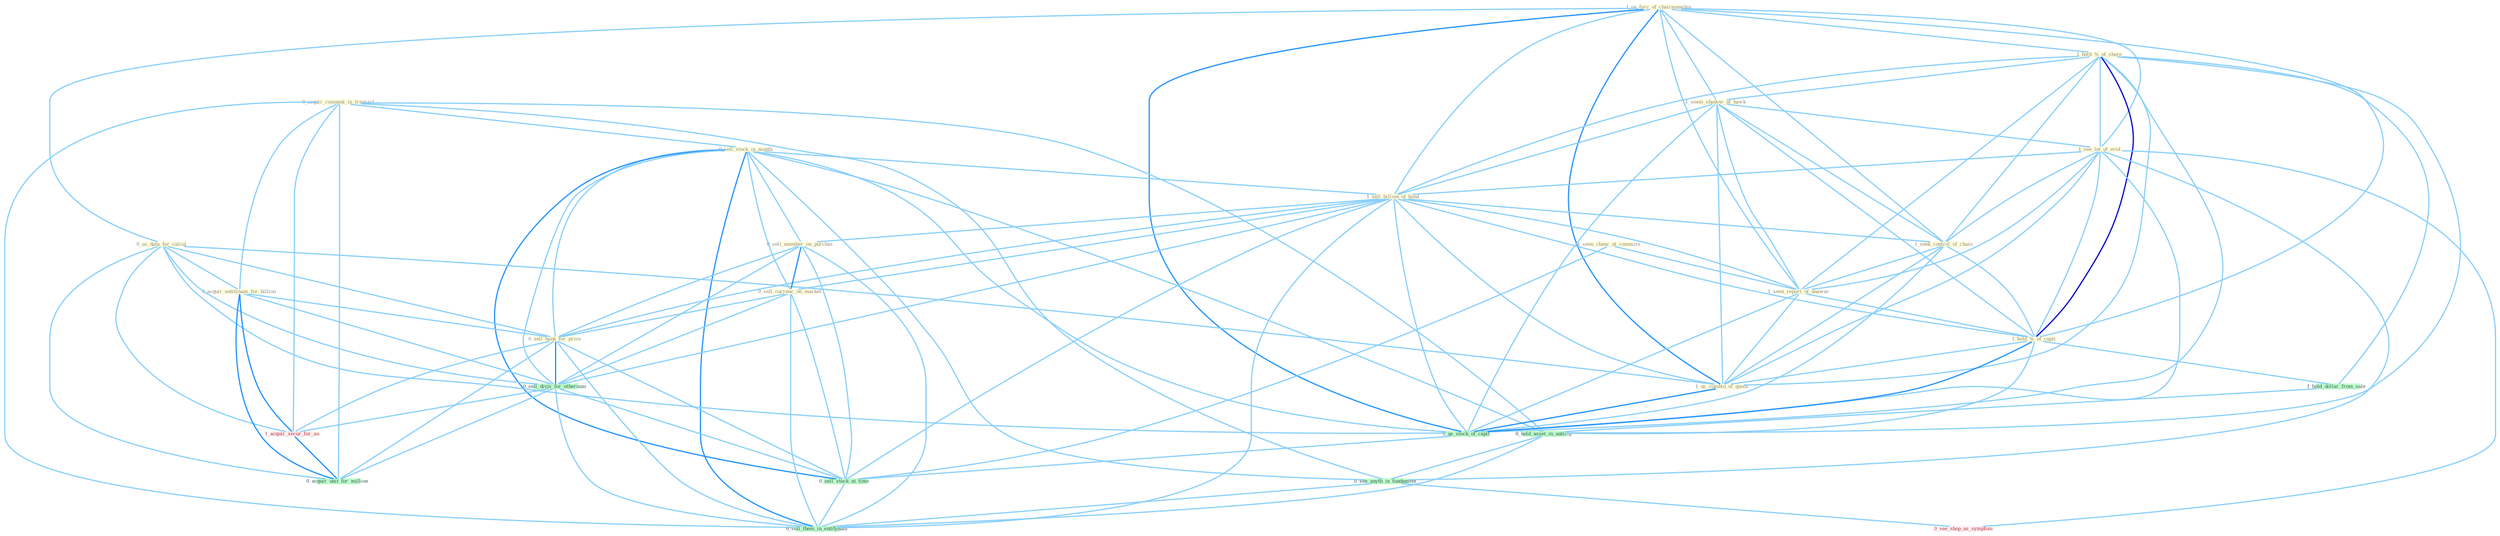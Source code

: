 Graph G{ 
    node
    [shape=polygon,style=filled,width=.5,height=.06,color="#BDFCC9",fixedsize=true,fontsize=4,
    fontcolor="#2f4f4f"];
    {node
    [color="#ffffe0", fontcolor="#8b7d6b"] "1_us_forc_of_chairmanship " "1_hold_%_of_share " "1_seen_chanc_at_commiss " "1_seem_shadow_of_hawk " "1_see_lot_of_evid " "0_acquir_compani_in_transact " "0_sell_stock_in_month " "1_sell_billion_of_bond " "0_us_data_for_calcul " "0_acquir_entitynam_for_billion " "0_sell_member_on_purchas " "0_sell_currenc_on_market " "0_sell_bank_for_price " "1_seek_control_of_chain " "1_seen_report_of_unawar " "1_hold_%_of_capit " "1_us_combin_of_quota "}
{node [color="#fff0f5", fontcolor="#b22222"] "1_acquir_secur_for_an " "0_see_shop_as_symptom "}
edge [color="#B0E2FF"];

	"1_us_forc_of_chairmanship " -- "1_hold_%_of_share " [w="1", color="#87cefa" ];
	"1_us_forc_of_chairmanship " -- "1_seem_shadow_of_hawk " [w="1", color="#87cefa" ];
	"1_us_forc_of_chairmanship " -- "1_see_lot_of_evid " [w="1", color="#87cefa" ];
	"1_us_forc_of_chairmanship " -- "1_sell_billion_of_bond " [w="1", color="#87cefa" ];
	"1_us_forc_of_chairmanship " -- "0_us_data_for_calcul " [w="1", color="#87cefa" ];
	"1_us_forc_of_chairmanship " -- "1_seek_control_of_chain " [w="1", color="#87cefa" ];
	"1_us_forc_of_chairmanship " -- "1_seen_report_of_unawar " [w="1", color="#87cefa" ];
	"1_us_forc_of_chairmanship " -- "1_hold_%_of_capit " [w="1", color="#87cefa" ];
	"1_us_forc_of_chairmanship " -- "1_us_combin_of_quota " [w="2", color="#1e90ff" , len=0.8];
	"1_us_forc_of_chairmanship " -- "1_us_stock_of_capit " [w="2", color="#1e90ff" , len=0.8];
	"1_hold_%_of_share " -- "1_seem_shadow_of_hawk " [w="1", color="#87cefa" ];
	"1_hold_%_of_share " -- "1_see_lot_of_evid " [w="1", color="#87cefa" ];
	"1_hold_%_of_share " -- "1_sell_billion_of_bond " [w="1", color="#87cefa" ];
	"1_hold_%_of_share " -- "1_seek_control_of_chain " [w="1", color="#87cefa" ];
	"1_hold_%_of_share " -- "1_seen_report_of_unawar " [w="1", color="#87cefa" ];
	"1_hold_%_of_share " -- "1_hold_%_of_capit " [w="3", color="#0000cd" , len=0.6];
	"1_hold_%_of_share " -- "1_us_combin_of_quota " [w="1", color="#87cefa" ];
	"1_hold_%_of_share " -- "1_us_stock_of_capit " [w="1", color="#87cefa" ];
	"1_hold_%_of_share " -- "1_hold_dollar_from_sale " [w="1", color="#87cefa" ];
	"1_hold_%_of_share " -- "0_hold_asset_in_anticip " [w="1", color="#87cefa" ];
	"1_seen_chanc_at_commiss " -- "1_seen_report_of_unawar " [w="1", color="#87cefa" ];
	"1_seen_chanc_at_commiss " -- "0_sell_stock_at_time " [w="1", color="#87cefa" ];
	"1_seem_shadow_of_hawk " -- "1_see_lot_of_evid " [w="1", color="#87cefa" ];
	"1_seem_shadow_of_hawk " -- "1_sell_billion_of_bond " [w="1", color="#87cefa" ];
	"1_seem_shadow_of_hawk " -- "1_seek_control_of_chain " [w="1", color="#87cefa" ];
	"1_seem_shadow_of_hawk " -- "1_seen_report_of_unawar " [w="1", color="#87cefa" ];
	"1_seem_shadow_of_hawk " -- "1_hold_%_of_capit " [w="1", color="#87cefa" ];
	"1_seem_shadow_of_hawk " -- "1_us_combin_of_quota " [w="1", color="#87cefa" ];
	"1_seem_shadow_of_hawk " -- "1_us_stock_of_capit " [w="1", color="#87cefa" ];
	"1_see_lot_of_evid " -- "1_sell_billion_of_bond " [w="1", color="#87cefa" ];
	"1_see_lot_of_evid " -- "1_seek_control_of_chain " [w="1", color="#87cefa" ];
	"1_see_lot_of_evid " -- "1_seen_report_of_unawar " [w="1", color="#87cefa" ];
	"1_see_lot_of_evid " -- "1_hold_%_of_capit " [w="1", color="#87cefa" ];
	"1_see_lot_of_evid " -- "1_us_combin_of_quota " [w="1", color="#87cefa" ];
	"1_see_lot_of_evid " -- "1_us_stock_of_capit " [w="1", color="#87cefa" ];
	"1_see_lot_of_evid " -- "0_see_anyth_in_fundament " [w="1", color="#87cefa" ];
	"1_see_lot_of_evid " -- "0_see_shop_as_symptom " [w="1", color="#87cefa" ];
	"0_acquir_compani_in_transact " -- "0_sell_stock_in_month " [w="1", color="#87cefa" ];
	"0_acquir_compani_in_transact " -- "0_acquir_entitynam_for_billion " [w="1", color="#87cefa" ];
	"0_acquir_compani_in_transact " -- "1_acquir_secur_for_an " [w="1", color="#87cefa" ];
	"0_acquir_compani_in_transact " -- "0_hold_asset_in_anticip " [w="1", color="#87cefa" ];
	"0_acquir_compani_in_transact " -- "0_see_anyth_in_fundament " [w="1", color="#87cefa" ];
	"0_acquir_compani_in_transact " -- "0_acquir_unit_for_million " [w="1", color="#87cefa" ];
	"0_acquir_compani_in_transact " -- "0_sell_them_in_entitynam " [w="1", color="#87cefa" ];
	"0_sell_stock_in_month " -- "1_sell_billion_of_bond " [w="1", color="#87cefa" ];
	"0_sell_stock_in_month " -- "0_sell_member_on_purchas " [w="1", color="#87cefa" ];
	"0_sell_stock_in_month " -- "0_sell_currenc_on_market " [w="1", color="#87cefa" ];
	"0_sell_stock_in_month " -- "0_sell_bank_for_price " [w="1", color="#87cefa" ];
	"0_sell_stock_in_month " -- "0_sell_divis_for_othernum " [w="1", color="#87cefa" ];
	"0_sell_stock_in_month " -- "1_us_stock_of_capit " [w="1", color="#87cefa" ];
	"0_sell_stock_in_month " -- "0_hold_asset_in_anticip " [w="1", color="#87cefa" ];
	"0_sell_stock_in_month " -- "0_sell_stock_at_time " [w="2", color="#1e90ff" , len=0.8];
	"0_sell_stock_in_month " -- "0_see_anyth_in_fundament " [w="1", color="#87cefa" ];
	"0_sell_stock_in_month " -- "0_sell_them_in_entitynam " [w="2", color="#1e90ff" , len=0.8];
	"1_sell_billion_of_bond " -- "0_sell_member_on_purchas " [w="1", color="#87cefa" ];
	"1_sell_billion_of_bond " -- "0_sell_currenc_on_market " [w="1", color="#87cefa" ];
	"1_sell_billion_of_bond " -- "0_sell_bank_for_price " [w="1", color="#87cefa" ];
	"1_sell_billion_of_bond " -- "1_seek_control_of_chain " [w="1", color="#87cefa" ];
	"1_sell_billion_of_bond " -- "1_seen_report_of_unawar " [w="1", color="#87cefa" ];
	"1_sell_billion_of_bond " -- "1_hold_%_of_capit " [w="1", color="#87cefa" ];
	"1_sell_billion_of_bond " -- "1_us_combin_of_quota " [w="1", color="#87cefa" ];
	"1_sell_billion_of_bond " -- "0_sell_divis_for_othernum " [w="1", color="#87cefa" ];
	"1_sell_billion_of_bond " -- "1_us_stock_of_capit " [w="1", color="#87cefa" ];
	"1_sell_billion_of_bond " -- "0_sell_stock_at_time " [w="1", color="#87cefa" ];
	"1_sell_billion_of_bond " -- "0_sell_them_in_entitynam " [w="1", color="#87cefa" ];
	"0_us_data_for_calcul " -- "0_acquir_entitynam_for_billion " [w="1", color="#87cefa" ];
	"0_us_data_for_calcul " -- "0_sell_bank_for_price " [w="1", color="#87cefa" ];
	"0_us_data_for_calcul " -- "1_us_combin_of_quota " [w="1", color="#87cefa" ];
	"0_us_data_for_calcul " -- "0_sell_divis_for_othernum " [w="1", color="#87cefa" ];
	"0_us_data_for_calcul " -- "1_acquir_secur_for_an " [w="1", color="#87cefa" ];
	"0_us_data_for_calcul " -- "1_us_stock_of_capit " [w="1", color="#87cefa" ];
	"0_us_data_for_calcul " -- "0_acquir_unit_for_million " [w="1", color="#87cefa" ];
	"0_acquir_entitynam_for_billion " -- "0_sell_bank_for_price " [w="1", color="#87cefa" ];
	"0_acquir_entitynam_for_billion " -- "0_sell_divis_for_othernum " [w="1", color="#87cefa" ];
	"0_acquir_entitynam_for_billion " -- "1_acquir_secur_for_an " [w="2", color="#1e90ff" , len=0.8];
	"0_acquir_entitynam_for_billion " -- "0_acquir_unit_for_million " [w="2", color="#1e90ff" , len=0.8];
	"0_sell_member_on_purchas " -- "0_sell_currenc_on_market " [w="2", color="#1e90ff" , len=0.8];
	"0_sell_member_on_purchas " -- "0_sell_bank_for_price " [w="1", color="#87cefa" ];
	"0_sell_member_on_purchas " -- "0_sell_divis_for_othernum " [w="1", color="#87cefa" ];
	"0_sell_member_on_purchas " -- "0_sell_stock_at_time " [w="1", color="#87cefa" ];
	"0_sell_member_on_purchas " -- "0_sell_them_in_entitynam " [w="1", color="#87cefa" ];
	"0_sell_currenc_on_market " -- "0_sell_bank_for_price " [w="1", color="#87cefa" ];
	"0_sell_currenc_on_market " -- "0_sell_divis_for_othernum " [w="1", color="#87cefa" ];
	"0_sell_currenc_on_market " -- "0_sell_stock_at_time " [w="1", color="#87cefa" ];
	"0_sell_currenc_on_market " -- "0_sell_them_in_entitynam " [w="1", color="#87cefa" ];
	"0_sell_bank_for_price " -- "0_sell_divis_for_othernum " [w="2", color="#1e90ff" , len=0.8];
	"0_sell_bank_for_price " -- "1_acquir_secur_for_an " [w="1", color="#87cefa" ];
	"0_sell_bank_for_price " -- "0_sell_stock_at_time " [w="1", color="#87cefa" ];
	"0_sell_bank_for_price " -- "0_acquir_unit_for_million " [w="1", color="#87cefa" ];
	"0_sell_bank_for_price " -- "0_sell_them_in_entitynam " [w="1", color="#87cefa" ];
	"1_seek_control_of_chain " -- "1_seen_report_of_unawar " [w="1", color="#87cefa" ];
	"1_seek_control_of_chain " -- "1_hold_%_of_capit " [w="1", color="#87cefa" ];
	"1_seek_control_of_chain " -- "1_us_combin_of_quota " [w="1", color="#87cefa" ];
	"1_seek_control_of_chain " -- "1_us_stock_of_capit " [w="1", color="#87cefa" ];
	"1_seen_report_of_unawar " -- "1_hold_%_of_capit " [w="1", color="#87cefa" ];
	"1_seen_report_of_unawar " -- "1_us_combin_of_quota " [w="1", color="#87cefa" ];
	"1_seen_report_of_unawar " -- "1_us_stock_of_capit " [w="1", color="#87cefa" ];
	"1_hold_%_of_capit " -- "1_us_combin_of_quota " [w="1", color="#87cefa" ];
	"1_hold_%_of_capit " -- "1_us_stock_of_capit " [w="2", color="#1e90ff" , len=0.8];
	"1_hold_%_of_capit " -- "1_hold_dollar_from_sale " [w="1", color="#87cefa" ];
	"1_hold_%_of_capit " -- "0_hold_asset_in_anticip " [w="1", color="#87cefa" ];
	"1_us_combin_of_quota " -- "1_us_stock_of_capit " [w="2", color="#1e90ff" , len=0.8];
	"0_sell_divis_for_othernum " -- "1_acquir_secur_for_an " [w="1", color="#87cefa" ];
	"0_sell_divis_for_othernum " -- "0_sell_stock_at_time " [w="1", color="#87cefa" ];
	"0_sell_divis_for_othernum " -- "0_acquir_unit_for_million " [w="1", color="#87cefa" ];
	"0_sell_divis_for_othernum " -- "0_sell_them_in_entitynam " [w="1", color="#87cefa" ];
	"1_acquir_secur_for_an " -- "0_acquir_unit_for_million " [w="2", color="#1e90ff" , len=0.8];
	"1_us_stock_of_capit " -- "0_sell_stock_at_time " [w="1", color="#87cefa" ];
	"1_hold_dollar_from_sale " -- "0_hold_asset_in_anticip " [w="1", color="#87cefa" ];
	"0_hold_asset_in_anticip " -- "0_see_anyth_in_fundament " [w="1", color="#87cefa" ];
	"0_hold_asset_in_anticip " -- "0_sell_them_in_entitynam " [w="1", color="#87cefa" ];
	"0_sell_stock_at_time " -- "0_sell_them_in_entitynam " [w="1", color="#87cefa" ];
	"0_see_anyth_in_fundament " -- "0_see_shop_as_symptom " [w="1", color="#87cefa" ];
	"0_see_anyth_in_fundament " -- "0_sell_them_in_entitynam " [w="1", color="#87cefa" ];
}